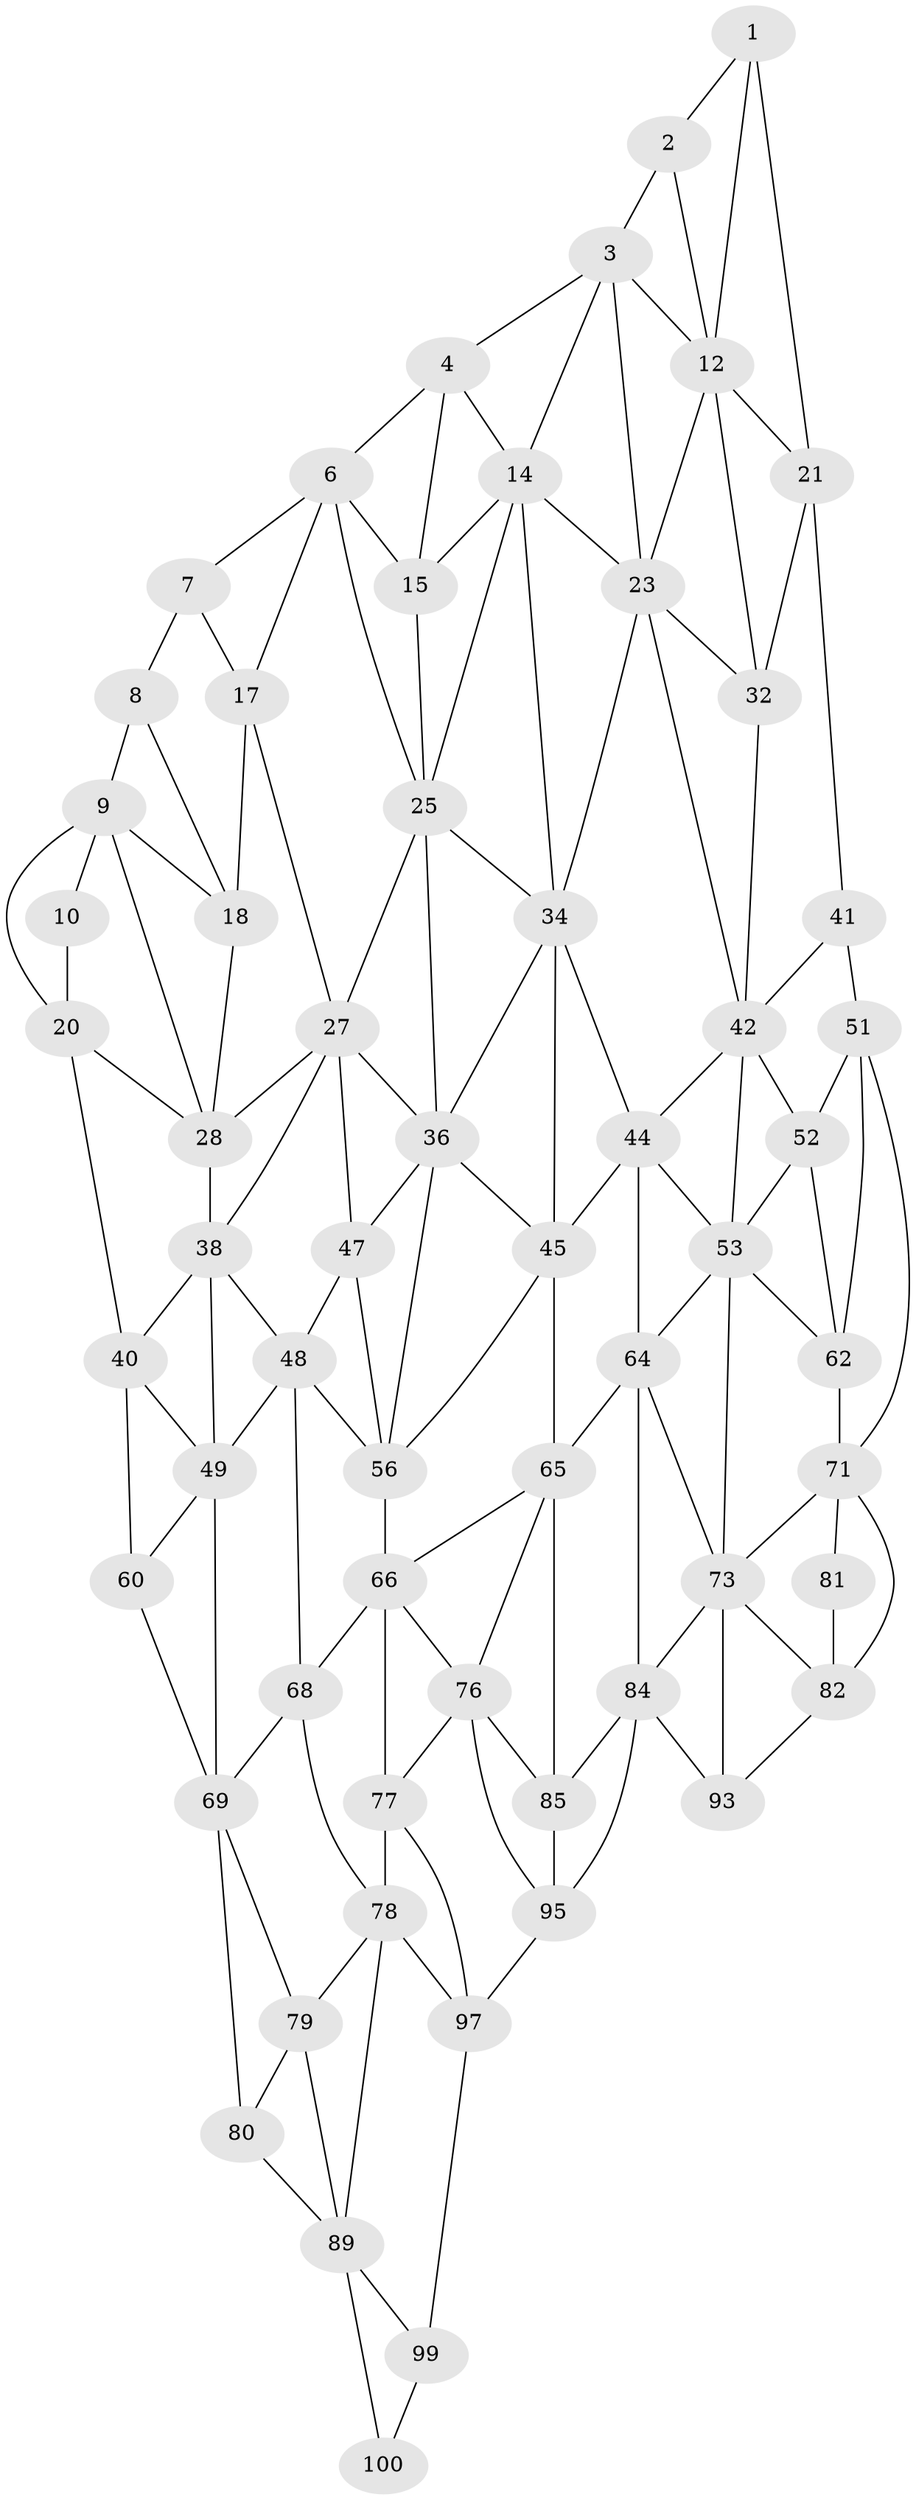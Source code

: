 // original degree distribution, {2: 0.04, 3: 0.32, 4: 0.64}
// Generated by graph-tools (version 1.1) at 2025/11/02/21/25 10:11:12]
// undirected, 60 vertices, 132 edges
graph export_dot {
graph [start="1"]
  node [color=gray90,style=filled];
  1 [super="+11"];
  2;
  3 [super="+13"];
  4 [super="+5"];
  6 [super="+16"];
  7;
  8;
  9 [super="+19"];
  10;
  12 [super="+22"];
  14 [super="+24"];
  15;
  17;
  18;
  20 [super="+30"];
  21 [super="+31"];
  23 [super="+33"];
  25 [super="+26"];
  27 [super="+37"];
  28 [super="+29"];
  32;
  34 [super="+35"];
  36 [super="+46"];
  38 [super="+39"];
  40 [super="+50"];
  41;
  42 [super="+43"];
  44 [super="+54"];
  45 [super="+55"];
  47;
  48 [super="+58"];
  49 [super="+59"];
  51 [super="+61"];
  52;
  53 [super="+63"];
  56 [super="+57"];
  60;
  62;
  64 [super="+74"];
  65 [super="+75"];
  66 [super="+67"];
  68;
  69 [super="+70"];
  71 [super="+72"];
  73 [super="+83"];
  76 [super="+86"];
  77 [super="+87"];
  78 [super="+88"];
  79;
  80;
  81 [super="+91"];
  82 [super="+92"];
  84 [super="+94"];
  85;
  89 [super="+90"];
  93;
  95 [super="+96"];
  97 [super="+98"];
  99;
  100;
  1 -- 2;
  1 -- 12;
  1 -- 21;
  2 -- 12;
  2 -- 3;
  3 -- 4;
  3 -- 12;
  3 -- 14;
  3 -- 23;
  4 -- 14;
  4 -- 6;
  4 -- 15;
  6 -- 7;
  6 -- 17;
  6 -- 15;
  6 -- 25;
  7 -- 17;
  7 -- 8;
  8 -- 18;
  8 -- 9;
  9 -- 10;
  9 -- 18;
  9 -- 20;
  9 -- 28;
  10 -- 20;
  12 -- 32;
  12 -- 21;
  12 -- 23;
  14 -- 15;
  14 -- 25;
  14 -- 34;
  14 -- 23;
  15 -- 25;
  17 -- 27;
  17 -- 18;
  18 -- 28;
  20 -- 40;
  20 -- 28;
  21 -- 32;
  21 -- 41;
  23 -- 32;
  23 -- 34;
  23 -- 42;
  25 -- 34;
  25 -- 27;
  25 -- 36;
  27 -- 28;
  27 -- 36;
  27 -- 38;
  27 -- 47;
  28 -- 38 [weight=2];
  32 -- 42;
  34 -- 44;
  34 -- 36;
  34 -- 45;
  36 -- 56;
  36 -- 45;
  36 -- 47;
  38 -- 48;
  38 -- 40;
  38 -- 49;
  40 -- 49;
  40 -- 60;
  41 -- 51;
  41 -- 42;
  42 -- 52;
  42 -- 44;
  42 -- 53;
  44 -- 45 [weight=2];
  44 -- 64;
  44 -- 53;
  45 -- 56;
  45 -- 65;
  47 -- 48;
  47 -- 56;
  48 -- 49 [weight=2];
  48 -- 56;
  48 -- 68;
  49 -- 60;
  49 -- 69;
  51 -- 52;
  51 -- 62;
  51 -- 71;
  52 -- 62;
  52 -- 53;
  53 -- 64;
  53 -- 73;
  53 -- 62;
  56 -- 66 [weight=2];
  60 -- 69;
  62 -- 71;
  64 -- 65 [weight=2];
  64 -- 73;
  64 -- 84;
  65 -- 66;
  65 -- 76;
  65 -- 85;
  66 -- 76;
  66 -- 68;
  66 -- 77;
  68 -- 78;
  68 -- 69;
  69 -- 79;
  69 -- 80;
  71 -- 81;
  71 -- 73;
  71 -- 82;
  73 -- 82;
  73 -- 84;
  73 -- 93;
  76 -- 77 [weight=2];
  76 -- 85;
  76 -- 95;
  77 -- 78 [weight=2];
  77 -- 97;
  78 -- 79;
  78 -- 89;
  78 -- 97;
  79 -- 89;
  79 -- 80;
  80 -- 89;
  81 -- 82 [weight=2];
  82 -- 93;
  84 -- 85;
  84 -- 93;
  84 -- 95;
  85 -- 95;
  89 -- 99;
  89 -- 100;
  95 -- 97;
  97 -- 99;
  99 -- 100;
}
